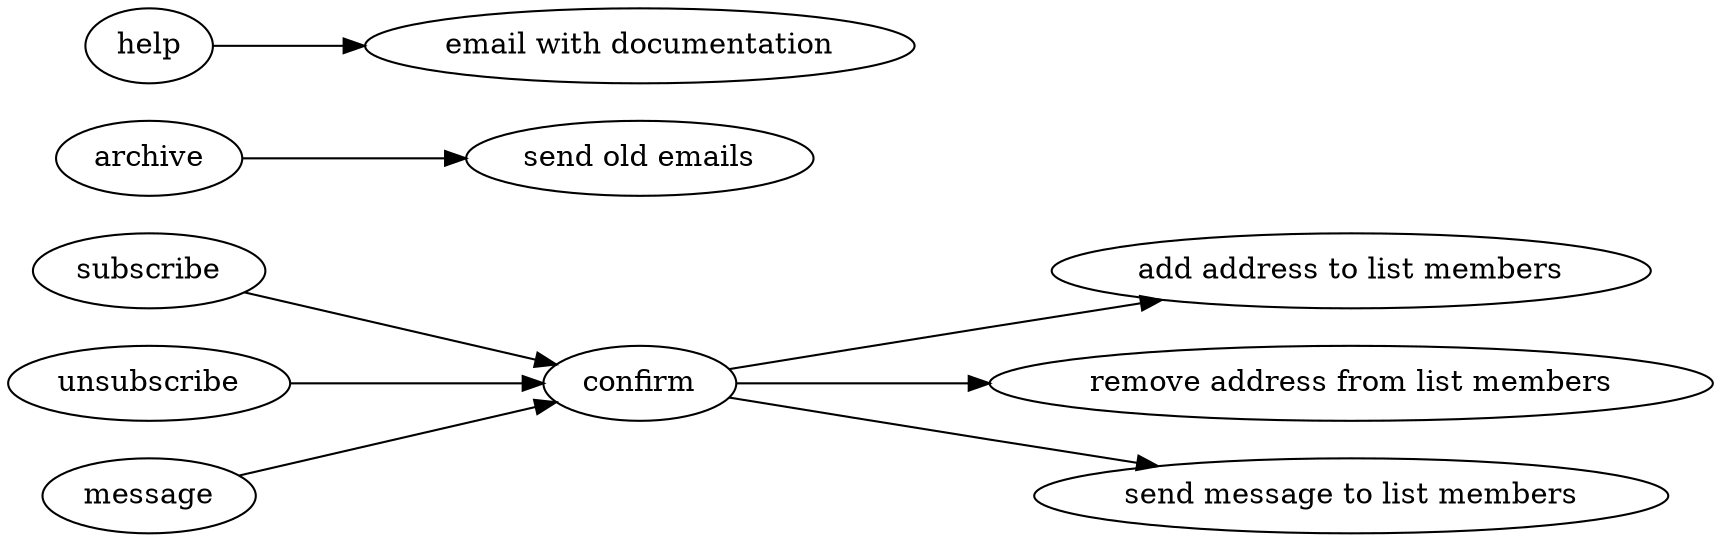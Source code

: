 digraph foo {
    rankdir="LR"
    "subscribe" -> "confirm" -> "add address to list members"
    "unsubscribe" -> "confirm" -> "remove address from list members"
    "message" -> "confirm" -> "send message to list members"
    "archive" -> "send old emails"
    "help" -> "email with documentation"
}
